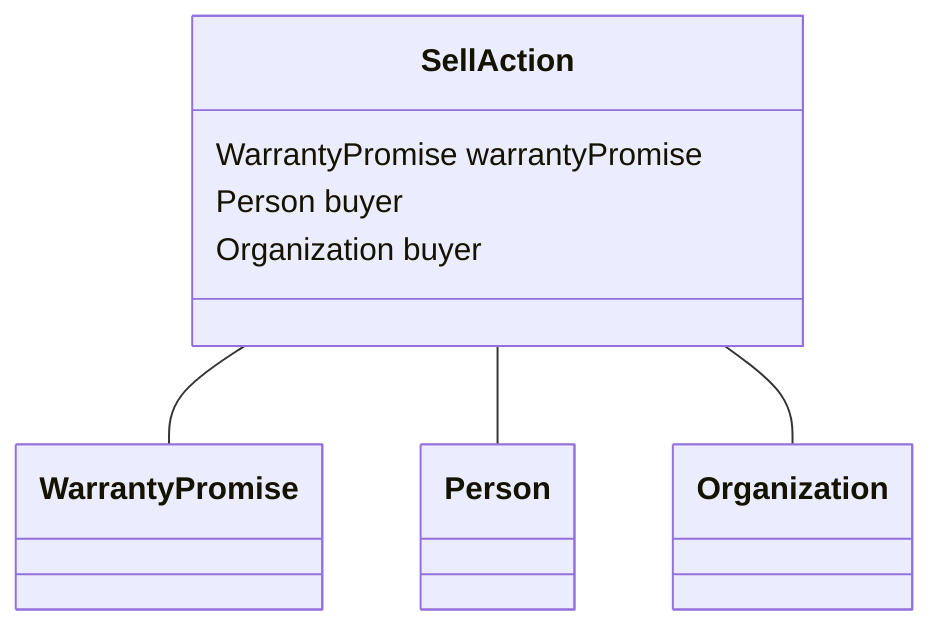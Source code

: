 classDiagram
  SellAction -- WarrantyPromise
  SellAction -- Person
  SellAction -- Organization


class SellAction {

  WarrantyPromise warrantyPromise
  Person buyer
  Organization buyer

 }